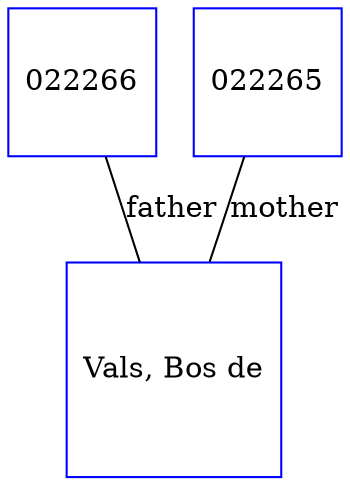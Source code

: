 digraph D {
    edge [dir=none];    node [shape=box];    "022266"   [label="022266", shape=box, regular=1, color="blue"] ;
"022241"   [label="Vals, Bos de", shape=box, regular=1, color="blue"] ;
"022265"   [label="022265", shape=box, regular=1, color="blue"] ;
022266->022241 [label="father",arrowsize=0.0]; 
022265->022241 [label="mother",arrowsize=0.0]; 
}